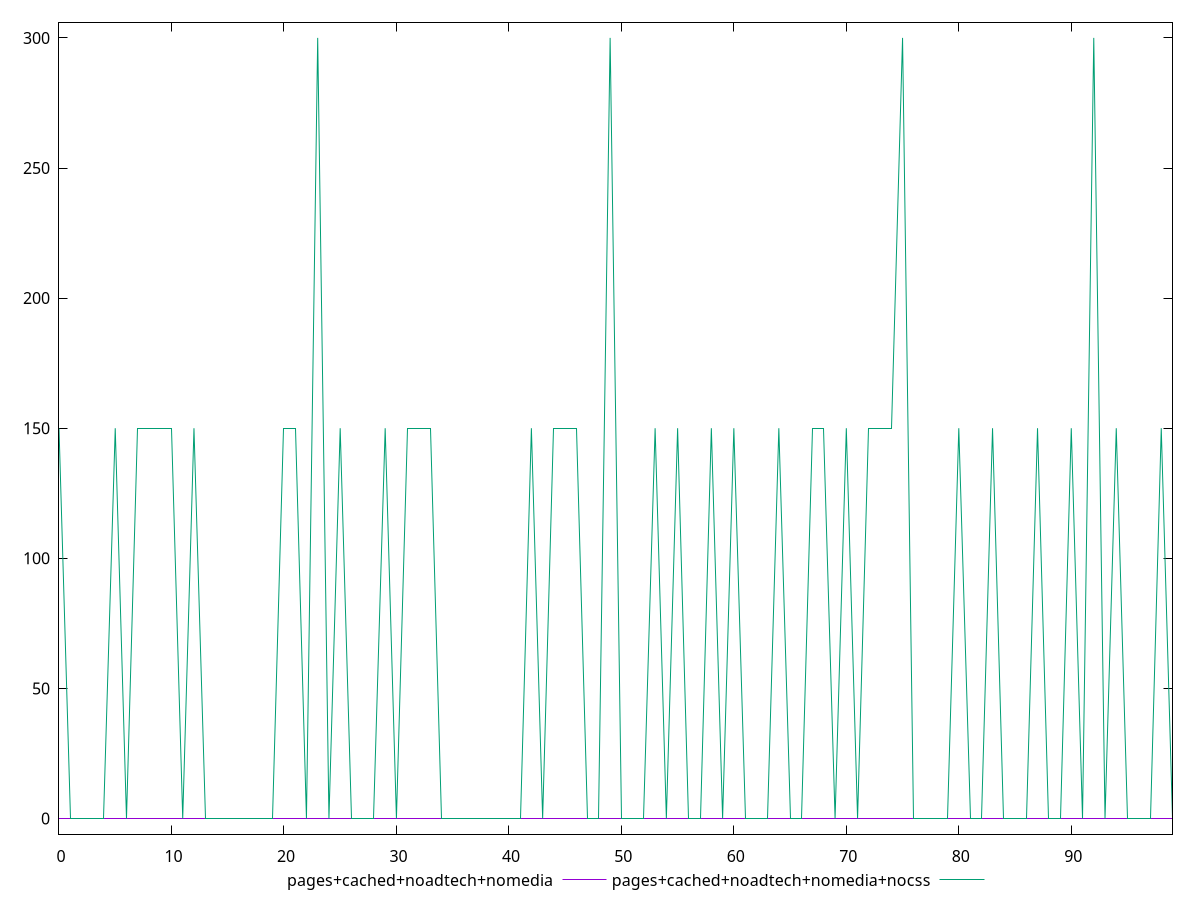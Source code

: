 reset

$pagesCachedNoadtechNomedia <<EOF
0 0
1 0
2 0
3 0
4 0
5 0
6 0
7 0
8 0
9 0
10 0
11 0
12 0
13 0
14 0
15 0
16 0
17 0
18 0
19 0
20 0
21 0
22 0
23 0
24 0
25 0
26 0
27 0
28 0
29 0
30 0
31 0
32 0
33 0
34 0
35 0
36 0
37 0
38 0
39 0
40 0
41 0
42 0
43 0
44 0
45 0
46 0
47 0
48 0
49 0
50 0
51 0
52 0
53 0
54 0
55 0
56 0
57 0
58 0
59 0
60 0
61 0
62 0
63 0
64 0
65 0
66 0
67 0
68 0
69 0
70 0
71 0
72 0
73 0
74 0
75 0
76 0
77 0
78 0
79 0
80 0
81 0
82 0
83 0
84 0
85 0
86 0
87 0
88 0
89 0
90 0
91 0
92 0
93 0
94 0
95 0
96 0
97 0
98 0
99 0
EOF

$pagesCachedNoadtechNomediaNocss <<EOF
0 150
1 0
2 0
3 0
4 0
5 150
6 0
7 150
8 150
9 150
10 150
11 0
12 150
13 0
14 0
15 0
16 0
17 0
18 0
19 0
20 150
21 150
22 0
23 300
24 0
25 150
26 0
27 0
28 0
29 150
30 0
31 150
32 150
33 150
34 0
35 0
36 0
37 0
38 0
39 0
40 0
41 0
42 150
43 0
44 150
45 150
46 150
47 0
48 0
49 300
50 0
51 0
52 0
53 150
54 0
55 150
56 0
57 0
58 150
59 0
60 150
61 0
62 0
63 0
64 150
65 0
66 0
67 150
68 150
69 0
70 150
71 0
72 150
73 150
74 150
75 300
76 0
77 0
78 0
79 0
80 150
81 0
82 0
83 150
84 0
85 0
86 0
87 150
88 0
89 0
90 150
91 0
92 300
93 0
94 150
95 0
96 0
97 0
98 150
99 0
EOF

set key outside below
set xrange [0:99]
set yrange [-6:306]
set trange [-6:306]
set terminal svg size 640, 520 enhanced background rgb 'white'
set output "report_00022_2021-02-20T12:08:46.964Z/unminified-javascript/comparison/line/3_vs_4.svg"

plot $pagesCachedNoadtechNomedia title "pages+cached+noadtech+nomedia" with line, \
     $pagesCachedNoadtechNomediaNocss title "pages+cached+noadtech+nomedia+nocss" with line

reset
